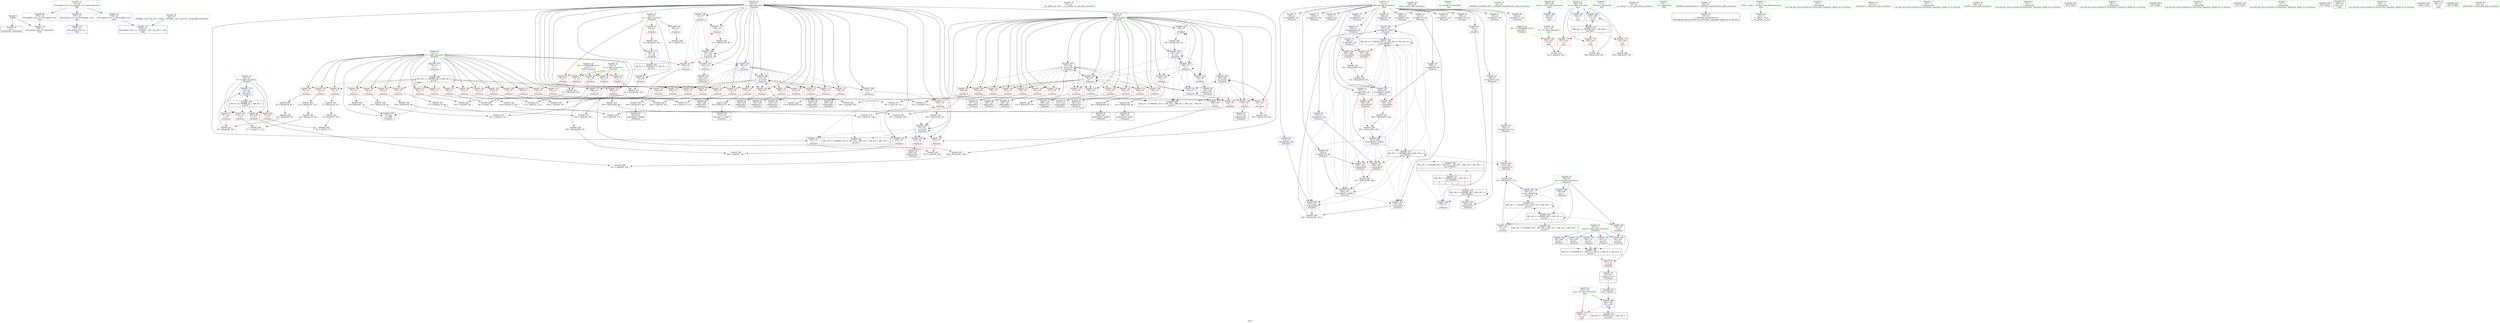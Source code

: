 digraph "SVFG" {
	label="SVFG";

	Node0x557d413ddee0 [shape=record,color=grey,label="{NodeID: 0\nNullPtr}"];
	Node0x557d413ddee0 -> Node0x557d41400340[style=solid];
	Node0x557d413ddee0 -> Node0x557d41409760[style=solid];
	Node0x557d414110d0 [shape=record,color=grey,label="{NodeID: 263\n116 = Binary(115, 80, )\n}"];
	Node0x557d414110d0 -> Node0x557d41413350[style=solid];
	Node0x557d41409ad0 [shape=record,color=blue,label="{NodeID: 180\n52\<--92\nt\<--add9\n_Z5main2v\n}"];
	Node0x557d41409ad0 -> Node0x557d41420de0[style=dashed];
	Node0x557d41400f00 [shape=record,color=red,label="{NodeID: 97\n304\<--50\n\<--y\n_Z5main2v\n}"];
	Node0x557d41400f00 -> Node0x557d41413ad0[style=solid];
	Node0x557d413e2290 [shape=record,color=green,label="{NodeID: 14\n19\<--20\n__cxx_global_var_init\<--__cxx_global_var_init_field_insensitive\n}"];
	Node0x557d414125d0 [shape=record,color=grey,label="{NodeID: 277\n180 = cmp(178, 179, )\n}"];
	Node0x557d41404780 [shape=record,color=blue,label="{NodeID: 194\n221\<--223\narrayidx74\<--add75\n_Z5main2v\n}"];
	Node0x557d41404780 -> Node0x557d41424de0[style=dashed];
	Node0x557d41401a60 [shape=record,color=red,label="{NodeID: 111\n201\<--52\n\<--t\n_Z5main2v\n}"];
	Node0x557d41401a60 -> Node0x557d41412d50[style=solid];
	Node0x557d413ffd30 [shape=record,color=green,label="{NodeID: 28\n336\<--337\nmain\<--main_field_insensitive\n}"];
	Node0x557d41413ad0 [shape=record,color=grey,label="{NodeID: 291\n305 = cmp(303, 304, )\n}"];
	Node0x557d414052e0 [shape=record,color=blue,label="{NodeID: 208\n345\<--355\nans\<--call1\nmain\n}"];
	Node0x557d414052e0 -> Node0x557d41409490[style=dashed];
	Node0x557d414052e0 -> Node0x557d414257e0[style=dashed];
	Node0x557d41406d90 [shape=record,color=red,label="{NodeID: 125\n208\<--54\n\<--i\n_Z5main2v\n}"];
	Node0x557d41406d90 -> Node0x557d41400af0[style=solid];
	Node0x557d41400950 [shape=record,color=black,label="{NodeID: 42\n190\<--189\nidxprom55\<--\n_Z5main2v\n}"];
	Node0x557d414226e0 [shape=record,color=black,label="{NodeID: 305\nMR_18V_2 = PHI(MR_18V_7, MR_18V_1, MR_18V_1, MR_18V_1, MR_18V_1, )\npts\{100000 \}\n|{<s0>7}}"];
	Node0x557d414226e0:s0 -> Node0x557d41425ce0[style=dashed,color=blue];
	Node0x557d414078f0 [shape=record,color=red,label="{NodeID: 139\n144\<--56\n\<--j\n_Z5main2v\n}"];
	Node0x557d414078f0 -> Node0x557d414006e0[style=solid];
	Node0x557d414024d0 [shape=record,color=black,label="{NodeID: 56\n308\<--307\nidxprom122\<--\n_Z5main2v\n}"];
	Node0x557d4140d840 [shape=record,color=grey,label="{NodeID: 236\n70 = Binary(67, 69, )\n}"];
	Node0x557d4140d840 -> Node0x557d41409860[style=solid];
	Node0x557d41408450 [shape=record,color=red,label="{NodeID: 153\n273\<--56\n\<--j\n_Z5main2v\n}"];
	Node0x557d41408450 -> Node0x557d41410ad0[style=solid];
	Node0x557d41403030 [shape=record,color=purple,label="{NodeID: 70\n221\<--8\narrayidx74\<--dp\n_Z5main2v\n}"];
	Node0x557d41403030 -> Node0x557d41408c70[style=solid];
	Node0x557d41403030 -> Node0x557d41404780[style=solid];
	Node0x557d41405db0 [shape=record,color=grey,label="{NodeID: 250\n85 = Binary(78, 84, )\n}"];
	Node0x557d41405db0 -> Node0x557d41405c30[style=solid];
	Node0x557d41408fb0 [shape=record,color=red,label="{NodeID: 167\n268\<--267\n\<--arrayidx100\n_Z5main2v\n}"];
	Node0x557d41408fb0 -> Node0x557d41411250[style=solid];
	Node0x557d41403bf0 [shape=record,color=purple,label="{NodeID: 84\n379\<--14\nllvm.global_ctors_2\<--llvm.global_ctors\nGlob }"];
	Node0x557d41403bf0 -> Node0x557d41409760[style=solid];
	Node0x557d413e3ab0 [shape=record,color=green,label="{NodeID: 1\n7\<--1\n__dso_handle\<--dummyObj\nGlob }"];
	Node0x557d41411250 [shape=record,color=grey,label="{NodeID: 264\n269 = Binary(268, 260, )\n}"];
	Node0x557d41411250 -> Node0x557d41404920[style=solid];
	Node0x557d41409ba0 [shape=record,color=blue,label="{NodeID: 181\n44\<--102\nretval\<--\n_Z5main2v\n}"];
	Node0x557d41409ba0 -> Node0x557d414217e0[style=dashed];
	Node0x557d41400fd0 [shape=record,color=red,label="{NodeID: 98\n76\<--52\n\<--t\n_Z5main2v\n}"];
	Node0x557d41400fd0 -> Node0x557d4140e140[style=solid];
	Node0x557d413e2360 [shape=record,color=green,label="{NodeID: 15\n23\<--24\n_ZNSt8ios_base4InitC1Ev\<--_ZNSt8ios_base4InitC1Ev_field_insensitive\n}"];
	Node0x557d41412750 [shape=record,color=grey,label="{NodeID: 278\n108 = cmp(106, 107, )\n}"];
	Node0x557d41404850 [shape=record,color=blue,label="{NodeID: 195\n249\<--251\narrayidx89\<--add90\n_Z5main2v\n}"];
	Node0x557d41404850 -> Node0x557d41408ee0[style=dashed];
	Node0x557d41404850 -> Node0x557d41408fb0[style=dashed];
	Node0x557d41404850 -> Node0x557d41404920[style=dashed];
	Node0x557d41401b30 [shape=record,color=red,label="{NodeID: 112\n205\<--52\n\<--t\n_Z5main2v\n}"];
	Node0x557d41401b30 -> Node0x557d41413050[style=solid];
	Node0x557d413ffe00 [shape=record,color=green,label="{NodeID: 29\n339\<--340\nretval\<--retval_field_insensitive\nmain\n}"];
	Node0x557d413ffe00 -> Node0x557d41405140[style=solid];
	Node0x557d4141e5e0 [shape=record,color=black,label="{NodeID: 292\nMR_6V_3 = PHI(MR_6V_2, MR_6V_1, )\npts\{49 \}\n}"];
	Node0x557d4141e5e0 -> Node0x557d414042a0[style=dashed];
	Node0x557d4141e5e0 -> Node0x557d41404370[style=dashed];
	Node0x557d414053b0 [shape=record,color=blue,label="{NodeID: 209\n343\<--366\ntc\<--inc\nmain\n}"];
	Node0x557d414053b0 -> Node0x557d414261e0[style=dashed];
	Node0x557d41406e60 [shape=record,color=red,label="{NodeID: 126\n215\<--54\n\<--i\n_Z5main2v\n}"];
	Node0x557d41406e60 -> Node0x557d41410c50[style=solid];
	Node0x557d41400a20 [shape=record,color=black,label="{NodeID: 43\n194\<--193\nidxprom58\<--add57\n_Z5main2v\n}"];
	Node0x557d414079c0 [shape=record,color=red,label="{NodeID: 140\n149\<--56\n\<--j\n_Z5main2v\n}"];
	Node0x557d414079c0 -> Node0x557d41405ab0[style=solid];
	Node0x557d414025a0 [shape=record,color=black,label="{NodeID: 57\n311\<--310\nidxprom124\<--\n_Z5main2v\n}"];
	Node0x557d4140d9c0 [shape=record,color=grey,label="{NodeID: 237\n171 = Binary(170, 80, )\n}"];
	Node0x557d4140d9c0 -> Node0x557d41412150[style=solid];
	Node0x557d41408520 [shape=record,color=red,label="{NodeID: 154\n292\<--56\n\<--j\n_Z5main2v\n}"];
	Node0x557d41408520 -> Node0x557d41412ed0[style=solid];
	Node0x557d41403100 [shape=record,color=purple,label="{NodeID: 71\n236\<--8\narrayidx82\<--dp\n_Z5main2v\n}"];
	Node0x557d41405f30 [shape=record,color=grey,label="{NodeID: 251\n88 = Binary(87, 86, )\n}"];
	Node0x557d41405f30 -> Node0x557d41409a00[style=solid];
	Node0x557d41409080 [shape=record,color=red,label="{NodeID: 168\n313\<--312\n\<--arrayidx125\n_Z5main2v\n}"];
	Node0x557d41409080 -> Node0x557d414113d0[style=solid];
	Node0x557d41403cf0 [shape=record,color=red,label="{NodeID: 85\n331\<--44\n\<--retval\n_Z5main2v\n}"];
	Node0x557d41403cf0 -> Node0x557d41402670[style=solid];
	Node0x557d413e3840 [shape=record,color=green,label="{NodeID: 2\n11\<--1\n_ZSt3cin\<--dummyObj\nGlob }"];
	Node0x557d414113d0 [shape=record,color=grey,label="{NodeID: 265\n315 = Binary(314, 313, )\n}"];
	Node0x557d414113d0 -> Node0x557d41404e00[style=solid];
	Node0x557d41409c70 [shape=record,color=blue,label="{NodeID: 182\n44\<--111\nretval\<--\n_Z5main2v\n}"];
	Node0x557d41409c70 -> Node0x557d414217e0[style=dashed];
	Node0x557d414010a0 [shape=record,color=red,label="{NodeID: 99\n84\<--52\n\<--t\n_Z5main2v\n}"];
	Node0x557d414010a0 -> Node0x557d41405db0[style=solid];
	Node0x557d413e2430 [shape=record,color=green,label="{NodeID: 16\n29\<--30\n__cxa_atexit\<--__cxa_atexit_field_insensitive\n}"];
	Node0x557d414128d0 [shape=record,color=grey,label="{NodeID: 279\n139 = cmp(136, 138, )\n}"];
	Node0x557d41404920 [shape=record,color=blue,label="{NodeID: 196\n267\<--269\narrayidx100\<--add101\n_Z5main2v\n}"];
	Node0x557d41404920 -> Node0x557d41408a00[style=dashed];
	Node0x557d41404920 -> Node0x557d41408ad0[style=dashed];
	Node0x557d41404920 -> Node0x557d41408ba0[style=dashed];
	Node0x557d41404920 -> Node0x557d41408c70[style=dashed];
	Node0x557d41404920 -> Node0x557d414046b0[style=dashed];
	Node0x557d41404920 -> Node0x557d41404780[style=dashed];
	Node0x557d41404920 -> Node0x557d414243e0[style=dashed];
	Node0x557d41404920 -> Node0x557d41424de0[style=dashed];
	Node0x557d41401c00 [shape=record,color=red,label="{NodeID: 113\n227\<--52\n\<--t\n_Z5main2v\n}"];
	Node0x557d41401c00 -> Node0x557d41413650[style=solid];
	Node0x557d413ffed0 [shape=record,color=green,label="{NodeID: 30\n341\<--342\nTC\<--TC_field_insensitive\nmain\n}"];
	Node0x557d413ffed0 -> Node0x557d41409150[style=solid];
	Node0x557d41406f30 [shape=record,color=red,label="{NodeID: 127\n226\<--54\n\<--i\n_Z5main2v\n}"];
	Node0x557d41406f30 -> Node0x557d41413650[style=solid];
	Node0x557d41400af0 [shape=record,color=black,label="{NodeID: 44\n209\<--208\nidxprom66\<--\n_Z5main2v\n}"];
	Node0x557d41407a90 [shape=record,color=red,label="{NodeID: 141\n169\<--56\n\<--j\n_Z5main2v\n}"];
	Node0x557d41407a90 -> Node0x557d41412150[style=solid];
	Node0x557d41402670 [shape=record,color=black,label="{NodeID: 58\n43\<--331\n_Z5main2v_ret\<--\n_Z5main2v\n|{<s0>7}}"];
	Node0x557d41402670:s0 -> Node0x557d41439e80[style=solid,color=blue];
	Node0x557d4140db40 [shape=record,color=grey,label="{NodeID: 238\n320 = Binary(319, 80, )\n}"];
	Node0x557d4140db40 -> Node0x557d41404ed0[style=solid];
	Node0x557d414085f0 [shape=record,color=red,label="{NodeID: 155\n298\<--56\n\<--j\n_Z5main2v\n}"];
	Node0x557d414085f0 -> Node0x557d414116d0[style=solid];
	Node0x557d414031d0 [shape=record,color=purple,label="{NodeID: 72\n239\<--8\narrayidx84\<--dp\n_Z5main2v\n}"];
	Node0x557d414031d0 -> Node0x557d41408d40[style=solid];
	Node0x557d414060b0 [shape=record,color=grey,label="{NodeID: 252\n97 = Binary(95, 96, )\n}"];
	Node0x557d414060b0 -> Node0x557d41412bd0[style=solid];
	Node0x557d41409150 [shape=record,color=red,label="{NodeID: 169\n352\<--341\n\<--TC\nmain\n}"];
	Node0x557d41409150 -> Node0x557d414134d0[style=solid];
	Node0x557d41403dc0 [shape=record,color=red,label="{NodeID: 86\n75\<--46\n\<--N\n_Z5main2v\n}"];
	Node0x557d41403dc0 -> Node0x557d41412a50[style=solid];
	Node0x557d413e38d0 [shape=record,color=green,label="{NodeID: 3\n12\<--1\n.str\<--dummyObj\nGlob }"];
	Node0x557d41411550 [shape=record,color=grey,label="{NodeID: 266\n366 = Binary(365, 80, )\n}"];
	Node0x557d41411550 -> Node0x557d414053b0[style=solid];
	Node0x557d41409d40 [shape=record,color=blue,label="{NodeID: 183\n44\<--111\nretval\<--\n_Z5main2v\n}"];
	Node0x557d41409d40 -> Node0x557d414217e0[style=dashed];
	Node0x557d41401170 [shape=record,color=red,label="{NodeID: 100\n91\<--52\n\<--t\n_Z5main2v\n}"];
	Node0x557d41401170 -> Node0x557d41405930[style=solid];
	Node0x557d413e2500 [shape=record,color=green,label="{NodeID: 17\n28\<--34\n_ZNSt8ios_base4InitD1Ev\<--_ZNSt8ios_base4InitD1Ev_field_insensitive\n}"];
	Node0x557d413e2500 -> Node0x557d41400440[style=solid];
	Node0x557d41412a50 [shape=record,color=grey,label="{NodeID: 280\n81 = cmp(75, 79, )\n}"];
	Node0x557d414049f0 [shape=record,color=blue,label="{NodeID: 197\n56\<--274\nj\<--inc104\n_Z5main2v\n}"];
	Node0x557d414049f0 -> Node0x557d41407a90[style=dashed];
	Node0x557d414049f0 -> Node0x557d41407b60[style=dashed];
	Node0x557d414049f0 -> Node0x557d41407c30[style=dashed];
	Node0x557d414049f0 -> Node0x557d41407d00[style=dashed];
	Node0x557d414049f0 -> Node0x557d41407dd0[style=dashed];
	Node0x557d414049f0 -> Node0x557d41407ea0[style=dashed];
	Node0x557d414049f0 -> Node0x557d41407f70[style=dashed];
	Node0x557d414049f0 -> Node0x557d41408040[style=dashed];
	Node0x557d414049f0 -> Node0x557d41408110[style=dashed];
	Node0x557d414049f0 -> Node0x557d414081e0[style=dashed];
	Node0x557d414049f0 -> Node0x557d414082b0[style=dashed];
	Node0x557d414049f0 -> Node0x557d41408380[style=dashed];
	Node0x557d414049f0 -> Node0x557d41408450[style=dashed];
	Node0x557d414049f0 -> Node0x557d414045e0[style=dashed];
	Node0x557d414049f0 -> Node0x557d414049f0[style=dashed];
	Node0x557d414049f0 -> Node0x557d41404d30[style=dashed];
	Node0x557d414049f0 -> Node0x557d41421ce0[style=dashed];
	Node0x557d41401cd0 [shape=record,color=red,label="{NodeID: 114\n231\<--52\n\<--t\n_Z5main2v\n}"];
	Node0x557d41401cd0 -> Node0x557d41411fd0[style=solid];
	Node0x557d413fffa0 [shape=record,color=green,label="{NodeID: 31\n343\<--344\ntc\<--tc_field_insensitive\nmain\n}"];
	Node0x557d413fffa0 -> Node0x557d41409220[style=solid];
	Node0x557d413fffa0 -> Node0x557d414092f0[style=solid];
	Node0x557d413fffa0 -> Node0x557d414093c0[style=solid];
	Node0x557d413fffa0 -> Node0x557d41405210[style=solid];
	Node0x557d413fffa0 -> Node0x557d414053b0[style=solid];
	Node0x557d41407000 [shape=record,color=red,label="{NodeID: 128\n234\<--54\n\<--i\n_Z5main2v\n}"];
	Node0x557d41407000 -> Node0x557d41401e50[style=solid];
	Node0x557d41400bc0 [shape=record,color=black,label="{NodeID: 45\n212\<--211\nidxprom68\<--\n_Z5main2v\n}"];
	Node0x557d41407b60 [shape=record,color=red,label="{NodeID: 142\n178\<--56\n\<--j\n_Z5main2v\n}"];
	Node0x557d41407b60 -> Node0x557d414125d0[style=solid];
	Node0x557d41402740 [shape=record,color=purple,label="{NodeID: 59\n25\<--4\n\<--_ZStL8__ioinit\n__cxx_global_var_init\n}"];
	Node0x557d4140dcc0 [shape=record,color=grey,label="{NodeID: 239\n131 = Binary(130, 80, )\n}"];
	Node0x557d4140dcc0 -> Node0x557d41412450[style=solid];
	Node0x557d414086c0 [shape=record,color=red,label="{NodeID: 156\n310\<--56\n\<--j\n_Z5main2v\n}"];
	Node0x557d414086c0 -> Node0x557d414025a0[style=solid];
	Node0x557d414032a0 [shape=record,color=purple,label="{NodeID: 73\n246\<--8\narrayidx87\<--dp\n_Z5main2v\n}"];
	Node0x557d41406230 [shape=record,color=grey,label="{NodeID: 253\n294 = Binary(293, 80, )\n}"];
	Node0x557d41406230 -> Node0x557d41412ed0[style=solid];
	Node0x557d41409220 [shape=record,color=red,label="{NodeID: 170\n351\<--343\n\<--tc\nmain\n}"];
	Node0x557d41409220 -> Node0x557d414134d0[style=solid];
	Node0x557d41403e90 [shape=record,color=red,label="{NodeID: 87\n87\<--46\n\<--N\n_Z5main2v\n}"];
	Node0x557d41403e90 -> Node0x557d41405f30[style=solid];
	Node0x557d413e3960 [shape=record,color=green,label="{NodeID: 4\n15\<--1\n\<--dummyObj\nCan only get source location for instruction, argument, global var or function.}"];
	Node0x557d414116d0 [shape=record,color=grey,label="{NodeID: 267\n299 = Binary(297, 298, )\n}"];
	Node0x557d414116d0 -> Node0x557d414137d0[style=solid];
	Node0x557d41409e10 [shape=record,color=blue,label="{NodeID: 184\n44\<--102\nretval\<--\n_Z5main2v\n}"];
	Node0x557d41409e10 -> Node0x557d414217e0[style=dashed];
	Node0x557d41401240 [shape=record,color=red,label="{NodeID: 101\n98\<--52\n\<--t\n_Z5main2v\n}"];
	Node0x557d41401240 -> Node0x557d41412bd0[style=solid];
	Node0x557d413e25d0 [shape=record,color=green,label="{NodeID: 18\n41\<--42\n_Z5main2v\<--_Z5main2v_field_insensitive\n}"];
	Node0x557d41412bd0 [shape=record,color=grey,label="{NodeID: 281\n99 = cmp(97, 98, )\n}"];
	Node0x557d41404ac0 [shape=record,color=blue,label="{NodeID: 198\n54\<--279\ni\<--inc107\n_Z5main2v\n}"];
	Node0x557d41404ac0 -> Node0x557d41406980[style=dashed];
	Node0x557d41404ac0 -> Node0x557d41406a50[style=dashed];
	Node0x557d41404ac0 -> Node0x557d41406b20[style=dashed];
	Node0x557d41404ac0 -> Node0x557d41406bf0[style=dashed];
	Node0x557d41404ac0 -> Node0x557d41406cc0[style=dashed];
	Node0x557d41404ac0 -> Node0x557d41406d90[style=dashed];
	Node0x557d41404ac0 -> Node0x557d41406e60[style=dashed];
	Node0x557d41404ac0 -> Node0x557d41406f30[style=dashed];
	Node0x557d41404ac0 -> Node0x557d41407000[style=dashed];
	Node0x557d41404ac0 -> Node0x557d414070d0[style=dashed];
	Node0x557d41404ac0 -> Node0x557d414071a0[style=dashed];
	Node0x557d41404ac0 -> Node0x557d41407270[style=dashed];
	Node0x557d41404ac0 -> Node0x557d41407340[style=dashed];
	Node0x557d41404ac0 -> Node0x557d41404ac0[style=dashed];
	Node0x557d41404ac0 -> Node0x557d41404c60[style=dashed];
	Node0x557d41401da0 [shape=record,color=red,label="{NodeID: 115\n286\<--52\n\<--t\n_Z5main2v\n}"];
	Node0x557d41401da0 -> Node0x557d41410650[style=solid];
	Node0x557d41400070 [shape=record,color=green,label="{NodeID: 32\n345\<--346\nans\<--ans_field_insensitive\nmain\n}"];
	Node0x557d41400070 -> Node0x557d41409490[style=solid];
	Node0x557d41400070 -> Node0x557d414052e0[style=solid];
	Node0x557d4141f4e0 [shape=record,color=black,label="{NodeID: 295\nMR_16V_4 = PHI(MR_16V_5, MR_16V_3, )\npts\{59 \}\n}"];
	Node0x557d4141f4e0 -> Node0x557d41408860[style=dashed];
	Node0x557d4141f4e0 -> Node0x557d41408930[style=dashed];
	Node0x557d4141f4e0 -> Node0x557d41404e00[style=dashed];
	Node0x557d4141f4e0 -> Node0x557d4141f4e0[style=dashed];
	Node0x557d4141f4e0 -> Node0x557d414221e0[style=dashed];
	Node0x557d4141f4e0 -> Node0x557d414252e0[style=dashed];
	Node0x557d414070d0 [shape=record,color=red,label="{NodeID: 129\n243\<--54\n\<--i\n_Z5main2v\n}"];
	Node0x557d414070d0 -> Node0x557d4140e2c0[style=solid];
	Node0x557d41400c90 [shape=record,color=black,label="{NodeID: 46\n217\<--216\nidxprom71\<--add70\n_Z5main2v\n}"];
	Node0x557d41407c30 [shape=record,color=red,label="{NodeID: 143\n185\<--56\n\<--j\n_Z5main2v\n}"];
	Node0x557d41407c30 -> Node0x557d41400880[style=solid];
	Node0x557d41402810 [shape=record,color=purple,label="{NodeID: 60\n143\<--8\narrayidx\<--dp\n_Z5main2v\n}"];
	Node0x557d41428b00 [shape=record,color=yellow,style=double,label="{NodeID: 323\n22V_1 = ENCHI(MR_22V_0)\npts\{342 \}\nFun[main]}"];
	Node0x557d41428b00 -> Node0x557d41409150[style=dashed];
	Node0x557d4140de40 [shape=record,color=grey,label="{NodeID: 240\n279 = Binary(278, 80, )\n}"];
	Node0x557d4140de40 -> Node0x557d41404ac0[style=solid];
	Node0x557d41408790 [shape=record,color=red,label="{NodeID: 157\n319\<--56\n\<--j\n_Z5main2v\n}"];
	Node0x557d41408790 -> Node0x557d4140db40[style=solid];
	Node0x557d41403370 [shape=record,color=purple,label="{NodeID: 74\n249\<--8\narrayidx89\<--dp\n_Z5main2v\n}"];
	Node0x557d41403370 -> Node0x557d41408e10[style=solid];
	Node0x557d41403370 -> Node0x557d41404850[style=solid];
	Node0x557d414063b0 [shape=record,color=grey,label="{NodeID: 254\n251 = Binary(250, 241, )\n}"];
	Node0x557d414063b0 -> Node0x557d41404850[style=solid];
	Node0x557d414092f0 [shape=record,color=red,label="{NodeID: 171\n357\<--343\n\<--tc\nmain\n}"];
	Node0x557d414092f0 -> Node0x557d41411850[style=solid];
	Node0x557d41403f60 [shape=record,color=red,label="{NodeID: 88\n113\<--46\n\<--N\n_Z5main2v\n}"];
	Node0x557d41403f60 -> Node0x557d41413350[style=solid];
	Node0x557d413e1680 [shape=record,color=green,label="{NodeID: 5\n67\<--1\n\<--dummyObj\nCan only get source location for instruction, argument, global var or function.}"];
	Node0x557d41411850 [shape=record,color=grey,label="{NodeID: 268\n358 = Binary(357, 80, )\n}"];
	Node0x557d41409ee0 [shape=record,color=blue,label="{NodeID: 185\n54\<--67\ni\<--\n_Z5main2v\n}"];
	Node0x557d41409ee0 -> Node0x557d41406710[style=dashed];
	Node0x557d41409ee0 -> Node0x557d414067e0[style=dashed];
	Node0x557d41409ee0 -> Node0x557d414068b0[style=dashed];
	Node0x557d41409ee0 -> Node0x557d4140a220[style=dashed];
	Node0x557d41409ee0 -> Node0x557d4140a3c0[style=dashed];
	Node0x557d41401310 [shape=record,color=red,label="{NodeID: 102\n107\<--52\n\<--t\n_Z5main2v\n}"];
	Node0x557d41401310 -> Node0x557d41412750[style=solid];
	Node0x557d413ff760 [shape=record,color=green,label="{NodeID: 19\n44\<--45\nretval\<--retval_field_insensitive\n_Z5main2v\n}"];
	Node0x557d413ff760 -> Node0x557d41403cf0[style=solid];
	Node0x557d413ff760 -> Node0x557d41409ba0[style=solid];
	Node0x557d413ff760 -> Node0x557d41409c70[style=solid];
	Node0x557d413ff760 -> Node0x557d41409d40[style=solid];
	Node0x557d413ff760 -> Node0x557d41409e10[style=solid];
	Node0x557d413ff760 -> Node0x557d41405070[style=solid];
	Node0x557d41412d50 [shape=record,color=grey,label="{NodeID: 282\n202 = cmp(200, 201, )\n}"];
	Node0x557d41404b90 [shape=record,color=blue,label="{NodeID: 199\n58\<--102\nans\<--\n_Z5main2v\n}"];
	Node0x557d41404b90 -> Node0x557d4141f4e0[style=dashed];
	Node0x557d41406640 [shape=record,color=red,label="{NodeID: 116\n293\<--52\n\<--t\n_Z5main2v\n}"];
	Node0x557d41406640 -> Node0x557d41406230[style=solid];
	Node0x557d41400140 [shape=record,color=green,label="{NodeID: 33\n362\<--363\nprintf\<--printf_field_insensitive\n}"];
	Node0x557d414071a0 [shape=record,color=red,label="{NodeID: 130\n253\<--54\n\<--i\n_Z5main2v\n}"];
	Node0x557d414071a0 -> Node0x557d41402190[style=solid];
	Node0x557d41400d60 [shape=record,color=black,label="{NodeID: 47\n220\<--219\nidxprom73\<--\n_Z5main2v\n}"];
	Node0x557d414243e0 [shape=record,color=black,label="{NodeID: 310\nMR_18V_7 = PHI(MR_18V_8, MR_18V_6, )\npts\{100000 \}\n}"];
	Node0x557d414243e0 -> Node0x557d41408a00[style=dashed];
	Node0x557d414243e0 -> Node0x557d41408ad0[style=dashed];
	Node0x557d414243e0 -> Node0x557d41408ba0[style=dashed];
	Node0x557d414243e0 -> Node0x557d41408c70[style=dashed];
	Node0x557d414243e0 -> Node0x557d41409080[style=dashed];
	Node0x557d414243e0 -> Node0x557d414046b0[style=dashed];
	Node0x557d414243e0 -> Node0x557d41404780[style=dashed];
	Node0x557d414243e0 -> Node0x557d414226e0[style=dashed];
	Node0x557d414243e0 -> Node0x557d414243e0[style=dashed];
	Node0x557d414243e0 -> Node0x557d41424de0[style=dashed];
	Node0x557d41407d00 [shape=record,color=red,label="{NodeID: 144\n192\<--56\n\<--j\n_Z5main2v\n}"];
	Node0x557d41407d00 -> Node0x557d4140e440[style=solid];
	Node0x557d414028e0 [shape=record,color=purple,label="{NodeID: 61\n146\<--8\narrayidx34\<--dp\n_Z5main2v\n}"];
	Node0x557d414028e0 -> Node0x557d4140a080[style=solid];
	Node0x557d4140dfc0 [shape=record,color=grey,label="{NodeID: 241\n79 = Binary(77, 80, )\n}"];
	Node0x557d4140dfc0 -> Node0x557d41412a50[style=solid];
	Node0x557d41408860 [shape=record,color=red,label="{NodeID: 158\n314\<--58\n\<--ans\n_Z5main2v\n}"];
	Node0x557d41408860 -> Node0x557d414113d0[style=solid];
	Node0x557d41403440 [shape=record,color=purple,label="{NodeID: 75\n255\<--8\narrayidx92\<--dp\n_Z5main2v\n}"];
	Node0x557d41406530 [shape=record,color=grey,label="{NodeID: 255\n197 = Binary(196, 188, )\n}"];
	Node0x557d41406530 -> Node0x557d414046b0[style=solid];
	Node0x557d414093c0 [shape=record,color=red,label="{NodeID: 172\n365\<--343\n\<--tc\nmain\n}"];
	Node0x557d414093c0 -> Node0x557d41411550[style=solid];
	Node0x557d41404030 [shape=record,color=red,label="{NodeID: 89\n300\<--46\n\<--N\n_Z5main2v\n}"];
	Node0x557d41404030 -> Node0x557d414137d0[style=solid];
	Node0x557d413e1710 [shape=record,color=green,label="{NodeID: 6\n78\<--1\n\<--dummyObj\nCan only get source location for instruction, argument, global var or function.}"];
	Node0x557d410dcdb0 [shape=record,color=black,label="{NodeID: 352\n60 = PHI()\n}"];
	Node0x557d414119d0 [shape=record,color=grey,label="{NodeID: 269\n223 = Binary(222, 214, )\n}"];
	Node0x557d414119d0 -> Node0x557d41404780[style=solid];
	Node0x557d41409fb0 [shape=record,color=blue,label="{NodeID: 186\n56\<--67\nj\<--\n_Z5main2v\n}"];
	Node0x557d41409fb0 -> Node0x557d41407820[style=dashed];
	Node0x557d41409fb0 -> Node0x557d414078f0[style=dashed];
	Node0x557d41409fb0 -> Node0x557d414079c0[style=dashed];
	Node0x557d41409fb0 -> Node0x557d41409fb0[style=dashed];
	Node0x557d41409fb0 -> Node0x557d4140a150[style=dashed];
	Node0x557d41409fb0 -> Node0x557d414045e0[style=dashed];
	Node0x557d41409fb0 -> Node0x557d41404d30[style=dashed];
	Node0x557d41409fb0 -> Node0x557d41421ce0[style=dashed];
	Node0x557d414013e0 [shape=record,color=red,label="{NodeID: 103\n114\<--52\n\<--t\n_Z5main2v\n}"];
	Node0x557d414013e0 -> Node0x557d41410f50[style=solid];
	Node0x557d413ff7f0 [shape=record,color=green,label="{NodeID: 20\n46\<--47\nN\<--N_field_insensitive\n_Z5main2v\n}"];
	Node0x557d413ff7f0 -> Node0x557d41403dc0[style=solid];
	Node0x557d413ff7f0 -> Node0x557d41403e90[style=solid];
	Node0x557d413ff7f0 -> Node0x557d41403f60[style=solid];
	Node0x557d413ff7f0 -> Node0x557d41404030[style=solid];
	Node0x557d413ff7f0 -> Node0x557d41409a00[style=solid];
	Node0x557d41412ed0 [shape=record,color=grey,label="{NodeID: 283\n295 = cmp(292, 294, )\n}"];
	Node0x557d41404c60 [shape=record,color=blue,label="{NodeID: 200\n54\<--67\ni\<--\n_Z5main2v\n}"];
	Node0x557d41404c60 -> Node0x557d41407410[style=dashed];
	Node0x557d41404c60 -> Node0x557d414074e0[style=dashed];
	Node0x557d41404c60 -> Node0x557d414075b0[style=dashed];
	Node0x557d41404c60 -> Node0x557d41407680[style=dashed];
	Node0x557d41404c60 -> Node0x557d41407750[style=dashed];
	Node0x557d41404c60 -> Node0x557d41404fa0[style=dashed];
	Node0x557d41404c60 -> Node0x557d414212e0[style=dashed];
	Node0x557d41406710 [shape=record,color=red,label="{NodeID: 117\n129\<--54\n\<--i\n_Z5main2v\n}"];
	Node0x557d41406710 -> Node0x557d41412450[style=solid];
	Node0x557d41400240 [shape=record,color=green,label="{NodeID: 34\n16\<--373\n_GLOBAL__sub_I_rng..58_1_0.cpp\<--_GLOBAL__sub_I_rng..58_1_0.cpp_field_insensitive\n}"];
	Node0x557d41400240 -> Node0x557d41409660[style=solid];
	Node0x557d41407270 [shape=record,color=red,label="{NodeID: 131\n261\<--54\n\<--i\n_Z5main2v\n}"];
	Node0x557d41407270 -> Node0x557d41402330[style=solid];
	Node0x557d41401e50 [shape=record,color=black,label="{NodeID: 48\n235\<--234\nidxprom81\<--\n_Z5main2v\n}"];
	Node0x557d41407dd0 [shape=record,color=red,label="{NodeID: 145\n204\<--56\n\<--j\n_Z5main2v\n}"];
	Node0x557d41407dd0 -> Node0x557d41413050[style=solid];
	Node0x557d414029b0 [shape=record,color=purple,label="{NodeID: 62\n158\<--8\n\<--dp\n_Z5main2v\n}"];
	Node0x557d414029b0 -> Node0x557d4140a2f0[style=solid];
	Node0x557d4140e140 [shape=record,color=grey,label="{NodeID: 242\n77 = Binary(78, 76, )\n}"];
	Node0x557d4140e140 -> Node0x557d4140dfc0[style=solid];
	Node0x557d41408930 [shape=record,color=red,label="{NodeID: 159\n328\<--58\n\<--ans\n_Z5main2v\n}"];
	Node0x557d41408930 -> Node0x557d41405070[style=solid];
	Node0x557d41403510 [shape=record,color=purple,label="{NodeID: 76\n258\<--8\narrayidx94\<--dp\n_Z5main2v\n}"];
	Node0x557d41403510 -> Node0x557d41408ee0[style=solid];
	Node0x557d41410650 [shape=record,color=grey,label="{NodeID: 256\n287 = Binary(286, 80, )\n}"];
	Node0x557d41410650 -> Node0x557d414131d0[style=solid];
	Node0x557d41409490 [shape=record,color=red,label="{NodeID: 173\n359\<--345\n\<--ans\nmain\n}"];
	Node0x557d41404100 [shape=record,color=red,label="{NodeID: 90\n65\<--48\n\<--x\n_Z5main2v\n}"];
	Node0x557d41404100 -> Node0x557d41413950[style=solid];
	Node0x557d413e17a0 [shape=record,color=green,label="{NodeID: 7\n80\<--1\n\<--dummyObj\nCan only get source location for instruction, argument, global var or function.}"];
	Node0x557d41439390 [shape=record,color=black,label="{NodeID: 353\n26 = PHI()\n}"];
	Node0x557d41411b50 [shape=record,color=grey,label="{NodeID: 270\n260 = Binary(259, 242, )\n}"];
	Node0x557d41411b50 -> Node0x557d41411250[style=solid];
	Node0x557d4140a080 [shape=record,color=blue,label="{NodeID: 187\n146\<--102\narrayidx34\<--\n_Z5main2v\n}"];
	Node0x557d4140a080 -> Node0x557d41426be0[style=dashed];
	Node0x557d414014b0 [shape=record,color=red,label="{NodeID: 104\n122\<--52\n\<--t\n_Z5main2v\n}"];
	Node0x557d414014b0 -> Node0x557d41411e50[style=solid];
	Node0x557d413ff880 [shape=record,color=green,label="{NodeID: 21\n48\<--49\nx\<--x_field_insensitive\n_Z5main2v\n}"];
	Node0x557d413ff880 -> Node0x557d41404100[style=solid];
	Node0x557d413ff880 -> Node0x557d414041d0[style=solid];
	Node0x557d413ff880 -> Node0x557d414042a0[style=solid];
	Node0x557d413ff880 -> Node0x557d41404370[style=solid];
	Node0x557d413ff880 -> Node0x557d41409860[style=solid];
	Node0x557d41413050 [shape=record,color=grey,label="{NodeID: 284\n206 = cmp(204, 205, )\n}"];
	Node0x557d41404d30 [shape=record,color=blue,label="{NodeID: 201\n56\<--67\nj\<--\n_Z5main2v\n}"];
	Node0x557d41404d30 -> Node0x557d41408520[style=dashed];
	Node0x557d41404d30 -> Node0x557d414085f0[style=dashed];
	Node0x557d41404d30 -> Node0x557d414086c0[style=dashed];
	Node0x557d41404d30 -> Node0x557d41408790[style=dashed];
	Node0x557d41404d30 -> Node0x557d41404d30[style=dashed];
	Node0x557d41404d30 -> Node0x557d41404ed0[style=dashed];
	Node0x557d41404d30 -> Node0x557d41421ce0[style=dashed];
	Node0x557d414067e0 [shape=record,color=red,label="{NodeID: 118\n141\<--54\n\<--i\n_Z5main2v\n}"];
	Node0x557d414067e0 -> Node0x557d41400610[style=solid];
	Node0x557d41400340 [shape=record,color=black,label="{NodeID: 35\n2\<--3\ndummyVal\<--dummyVal\n}"];
	Node0x557d41407340 [shape=record,color=red,label="{NodeID: 132\n278\<--54\n\<--i\n_Z5main2v\n}"];
	Node0x557d41407340 -> Node0x557d4140de40[style=solid];
	Node0x557d41401f20 [shape=record,color=black,label="{NodeID: 49\n238\<--237\nidxprom83\<--\n_Z5main2v\n}"];
	Node0x557d41424de0 [shape=record,color=black,label="{NodeID: 312\nMR_18V_12 = PHI(MR_18V_11, MR_18V_10, MR_18V_10, )\npts\{100000 \}\n}"];
	Node0x557d41424de0 -> Node0x557d41408a00[style=dashed];
	Node0x557d41424de0 -> Node0x557d41408ad0[style=dashed];
	Node0x557d41424de0 -> Node0x557d41408ba0[style=dashed];
	Node0x557d41424de0 -> Node0x557d41408c70[style=dashed];
	Node0x557d41424de0 -> Node0x557d41408d40[style=dashed];
	Node0x557d41424de0 -> Node0x557d41408e10[style=dashed];
	Node0x557d41424de0 -> Node0x557d414046b0[style=dashed];
	Node0x557d41424de0 -> Node0x557d41404780[style=dashed];
	Node0x557d41424de0 -> Node0x557d41404850[style=dashed];
	Node0x557d41424de0 -> Node0x557d414243e0[style=dashed];
	Node0x557d41424de0 -> Node0x557d41424de0[style=dashed];
	Node0x557d41407ea0 [shape=record,color=red,label="{NodeID: 146\n211\<--56\n\<--j\n_Z5main2v\n}"];
	Node0x557d41407ea0 -> Node0x557d41400bc0[style=solid];
	Node0x557d41402a80 [shape=record,color=purple,label="{NodeID: 63\n184\<--8\narrayidx52\<--dp\n_Z5main2v\n}"];
	Node0x557d4140e2c0 [shape=record,color=grey,label="{NodeID: 243\n244 = Binary(243, 80, )\n}"];
	Node0x557d4140e2c0 -> Node0x557d41401ff0[style=solid];
	Node0x557d41408a00 [shape=record,color=red,label="{NodeID: 160\n188\<--187\n\<--arrayidx54\n_Z5main2v\n}"];
	Node0x557d41408a00 -> Node0x557d41406530[style=solid];
	Node0x557d414035e0 [shape=record,color=purple,label="{NodeID: 77\n263\<--8\narrayidx97\<--dp\n_Z5main2v\n}"];
	Node0x557d414107d0 [shape=record,color=grey,label="{NodeID: 257\n106 = Binary(104, 105, )\n}"];
	Node0x557d414107d0 -> Node0x557d41412750[style=solid];
	Node0x557d41409560 [shape=record,color=blue,label="{NodeID: 174\n377\<--15\nllvm.global_ctors_0\<--\nGlob }"];
	Node0x557d414041d0 [shape=record,color=red,label="{NodeID: 91\n69\<--48\n\<--x\n_Z5main2v\n}"];
	Node0x557d414041d0 -> Node0x557d4140d840[style=solid];
	Node0x557d413e2cb0 [shape=record,color=green,label="{NodeID: 8\n102\<--1\n\<--dummyObj\nCan only get source location for instruction, argument, global var or function.}"];
	Node0x557d41439460 [shape=record,color=black,label="{NodeID: 354\n63 = PHI()\n}"];
	Node0x557d41411cd0 [shape=record,color=grey,label="{NodeID: 271\n165 = cmp(162, 164, )\n}"];
	Node0x557d4140a150 [shape=record,color=blue,label="{NodeID: 188\n56\<--150\nj\<--inc\n_Z5main2v\n}"];
	Node0x557d4140a150 -> Node0x557d41407820[style=dashed];
	Node0x557d4140a150 -> Node0x557d414078f0[style=dashed];
	Node0x557d4140a150 -> Node0x557d414079c0[style=dashed];
	Node0x557d4140a150 -> Node0x557d41409fb0[style=dashed];
	Node0x557d4140a150 -> Node0x557d4140a150[style=dashed];
	Node0x557d4140a150 -> Node0x557d414045e0[style=dashed];
	Node0x557d4140a150 -> Node0x557d41404d30[style=dashed];
	Node0x557d4140a150 -> Node0x557d41421ce0[style=dashed];
	Node0x557d41401580 [shape=record,color=red,label="{NodeID: 105\n130\<--52\n\<--t\n_Z5main2v\n}"];
	Node0x557d41401580 -> Node0x557d4140dcc0[style=solid];
	Node0x557d413ff910 [shape=record,color=green,label="{NodeID: 22\n50\<--51\ny\<--y_field_insensitive\n_Z5main2v\n}"];
	Node0x557d413ff910 -> Node0x557d41404440[style=solid];
	Node0x557d413ff910 -> Node0x557d41404510[style=solid];
	Node0x557d413ff910 -> Node0x557d41400e30[style=solid];
	Node0x557d413ff910 -> Node0x557d41400f00[style=solid];
	Node0x557d414131d0 [shape=record,color=grey,label="{NodeID: 285\n288 = cmp(285, 287, )\n}"];
	Node0x557d41404e00 [shape=record,color=blue,label="{NodeID: 202\n58\<--315\nans\<--add126\n_Z5main2v\n}"];
	Node0x557d41404e00 -> Node0x557d414252e0[style=dashed];
	Node0x557d414068b0 [shape=record,color=red,label="{NodeID: 119\n154\<--54\n\<--i\n_Z5main2v\n}"];
	Node0x557d414068b0 -> Node0x557d414057b0[style=solid];
	Node0x557d41400440 [shape=record,color=black,label="{NodeID: 36\n27\<--28\n\<--_ZNSt8ios_base4InitD1Ev\nCan only get source location for instruction, argument, global var or function.}"];
	Node0x557d414208e0 [shape=record,color=black,label="{NodeID: 299\nMR_4V_2 = PHI(MR_4V_3, MR_4V_1, )\npts\{47 \}\n}"];
	Node0x557d414208e0 -> Node0x557d41403dc0[style=dashed];
	Node0x557d414208e0 -> Node0x557d41403e90[style=dashed];
	Node0x557d414208e0 -> Node0x557d41403f60[style=dashed];
	Node0x557d414208e0 -> Node0x557d41404030[style=dashed];
	Node0x557d414208e0 -> Node0x557d41409a00[style=dashed];
	Node0x557d41407410 [shape=record,color=red,label="{NodeID: 133\n285\<--54\n\<--i\n_Z5main2v\n}"];
	Node0x557d41407410 -> Node0x557d414131d0[style=solid];
	Node0x557d41401ff0 [shape=record,color=black,label="{NodeID: 50\n245\<--244\nidxprom86\<--add85\n_Z5main2v\n}"];
	Node0x557d414252e0 [shape=record,color=black,label="{NodeID: 313\nMR_16V_7 = PHI(MR_16V_6, MR_16V_5, MR_16V_5, )\npts\{59 \}\n}"];
	Node0x557d414252e0 -> Node0x557d41408860[style=dashed];
	Node0x557d414252e0 -> Node0x557d41404e00[style=dashed];
	Node0x557d414252e0 -> Node0x557d4141f4e0[style=dashed];
	Node0x557d414252e0 -> Node0x557d414252e0[style=dashed];
	Node0x557d41407f70 [shape=record,color=red,label="{NodeID: 147\n219\<--56\n\<--j\n_Z5main2v\n}"];
	Node0x557d41407f70 -> Node0x557d41400d60[style=solid];
	Node0x557d41402b50 [shape=record,color=purple,label="{NodeID: 64\n187\<--8\narrayidx54\<--dp\n_Z5main2v\n}"];
	Node0x557d41402b50 -> Node0x557d41408a00[style=solid];
	Node0x557d4140e440 [shape=record,color=grey,label="{NodeID: 244\n193 = Binary(192, 80, )\n}"];
	Node0x557d4140e440 -> Node0x557d41400a20[style=solid];
	Node0x557d41408ad0 [shape=record,color=red,label="{NodeID: 161\n196\<--195\n\<--arrayidx59\n_Z5main2v\n}"];
	Node0x557d41408ad0 -> Node0x557d41406530[style=solid];
	Node0x557d414036b0 [shape=record,color=purple,label="{NodeID: 78\n267\<--8\narrayidx100\<--dp\n_Z5main2v\n}"];
	Node0x557d414036b0 -> Node0x557d41408fb0[style=solid];
	Node0x557d414036b0 -> Node0x557d41404920[style=solid];
	Node0x557d41410950 [shape=record,color=grey,label="{NodeID: 258\n241 = Binary(240, 242, )\n}"];
	Node0x557d41410950 -> Node0x557d414063b0[style=solid];
	Node0x557d41409660 [shape=record,color=blue,label="{NodeID: 175\n378\<--16\nllvm.global_ctors_1\<--_GLOBAL__sub_I_rng..58_1_0.cpp\nGlob }"];
	Node0x557d414042a0 [shape=record,color=red,label="{NodeID: 92\n95\<--48\n\<--x\n_Z5main2v\n}"];
	Node0x557d414042a0 -> Node0x557d414060b0[style=solid];
	Node0x557d413e2d40 [shape=record,color=green,label="{NodeID: 9\n111\<--1\n\<--dummyObj\nCan only get source location for instruction, argument, global var or function.}"];
	Node0x557d41439590 [shape=record,color=black,label="{NodeID: 355\n64 = PHI()\n}"];
	Node0x557d41411e50 [shape=record,color=grey,label="{NodeID: 272\n123 = cmp(121, 122, )\n}"];
	Node0x557d4140a220 [shape=record,color=blue,label="{NodeID: 189\n54\<--155\ni\<--inc38\n_Z5main2v\n}"];
	Node0x557d4140a220 -> Node0x557d41406710[style=dashed];
	Node0x557d4140a220 -> Node0x557d414067e0[style=dashed];
	Node0x557d4140a220 -> Node0x557d414068b0[style=dashed];
	Node0x557d4140a220 -> Node0x557d4140a220[style=dashed];
	Node0x557d4140a220 -> Node0x557d4140a3c0[style=dashed];
	Node0x557d41401650 [shape=record,color=red,label="{NodeID: 106\n137\<--52\n\<--t\n_Z5main2v\n}"];
	Node0x557d41401650 -> Node0x557d41405630[style=solid];
	Node0x557d413ff9a0 [shape=record,color=green,label="{NodeID: 23\n52\<--53\nt\<--t_field_insensitive\n_Z5main2v\n}"];
	Node0x557d413ff9a0 -> Node0x557d41400fd0[style=solid];
	Node0x557d413ff9a0 -> Node0x557d414010a0[style=solid];
	Node0x557d413ff9a0 -> Node0x557d41401170[style=solid];
	Node0x557d413ff9a0 -> Node0x557d41401240[style=solid];
	Node0x557d413ff9a0 -> Node0x557d41401310[style=solid];
	Node0x557d413ff9a0 -> Node0x557d414013e0[style=solid];
	Node0x557d413ff9a0 -> Node0x557d414014b0[style=solid];
	Node0x557d413ff9a0 -> Node0x557d41401580[style=solid];
	Node0x557d413ff9a0 -> Node0x557d41401650[style=solid];
	Node0x557d413ff9a0 -> Node0x557d41401720[style=solid];
	Node0x557d413ff9a0 -> Node0x557d414017f0[style=solid];
	Node0x557d413ff9a0 -> Node0x557d414018c0[style=solid];
	Node0x557d413ff9a0 -> Node0x557d41401990[style=solid];
	Node0x557d413ff9a0 -> Node0x557d41401a60[style=solid];
	Node0x557d413ff9a0 -> Node0x557d41401b30[style=solid];
	Node0x557d413ff9a0 -> Node0x557d41401c00[style=solid];
	Node0x557d413ff9a0 -> Node0x557d41401cd0[style=solid];
	Node0x557d413ff9a0 -> Node0x557d41401da0[style=solid];
	Node0x557d413ff9a0 -> Node0x557d41406640[style=solid];
	Node0x557d413ff9a0 -> Node0x557d41409930[style=solid];
	Node0x557d413ff9a0 -> Node0x557d41409ad0[style=solid];
	Node0x557d41413350 [shape=record,color=grey,label="{NodeID: 286\n117 = cmp(113, 116, )\n}"];
	Node0x557d41404ed0 [shape=record,color=blue,label="{NodeID: 203\n56\<--320\nj\<--inc129\n_Z5main2v\n}"];
	Node0x557d41404ed0 -> Node0x557d41408520[style=dashed];
	Node0x557d41404ed0 -> Node0x557d414085f0[style=dashed];
	Node0x557d41404ed0 -> Node0x557d414086c0[style=dashed];
	Node0x557d41404ed0 -> Node0x557d41408790[style=dashed];
	Node0x557d41404ed0 -> Node0x557d41404d30[style=dashed];
	Node0x557d41404ed0 -> Node0x557d41404ed0[style=dashed];
	Node0x557d41404ed0 -> Node0x557d41421ce0[style=dashed];
	Node0x557d41406980 [shape=record,color=red,label="{NodeID: 120\n162\<--54\n\<--i\n_Z5main2v\n}"];
	Node0x557d41406980 -> Node0x557d41411cd0[style=solid];
	Node0x557d41400540 [shape=record,color=black,label="{NodeID: 37\n338\<--67\nmain_ret\<--\nmain\n}"];
	Node0x557d41420de0 [shape=record,color=black,label="{NodeID: 300\nMR_10V_3 = PHI(MR_10V_4, MR_10V_2, )\npts\{53 \}\n}"];
	Node0x557d41420de0 -> Node0x557d41400fd0[style=dashed];
	Node0x557d41420de0 -> Node0x557d414010a0[style=dashed];
	Node0x557d41420de0 -> Node0x557d41401170[style=dashed];
	Node0x557d41420de0 -> Node0x557d41401240[style=dashed];
	Node0x557d41420de0 -> Node0x557d41401310[style=dashed];
	Node0x557d41420de0 -> Node0x557d414013e0[style=dashed];
	Node0x557d41420de0 -> Node0x557d414014b0[style=dashed];
	Node0x557d41420de0 -> Node0x557d41401580[style=dashed];
	Node0x557d41420de0 -> Node0x557d41401650[style=dashed];
	Node0x557d41420de0 -> Node0x557d41401720[style=dashed];
	Node0x557d41420de0 -> Node0x557d414017f0[style=dashed];
	Node0x557d41420de0 -> Node0x557d414018c0[style=dashed];
	Node0x557d41420de0 -> Node0x557d41401990[style=dashed];
	Node0x557d41420de0 -> Node0x557d41401a60[style=dashed];
	Node0x557d41420de0 -> Node0x557d41401b30[style=dashed];
	Node0x557d41420de0 -> Node0x557d41401c00[style=dashed];
	Node0x557d41420de0 -> Node0x557d41401cd0[style=dashed];
	Node0x557d41420de0 -> Node0x557d41401da0[style=dashed];
	Node0x557d41420de0 -> Node0x557d41406640[style=dashed];
	Node0x557d41420de0 -> Node0x557d41409ad0[style=dashed];
	Node0x557d414074e0 [shape=record,color=red,label="{NodeID: 134\n297\<--54\n\<--i\n_Z5main2v\n}"];
	Node0x557d414074e0 -> Node0x557d414116d0[style=solid];
	Node0x557d414020c0 [shape=record,color=black,label="{NodeID: 51\n248\<--247\nidxprom88\<--\n_Z5main2v\n}"];
	Node0x557d414257e0 [shape=record,color=black,label="{NodeID: 314\nMR_26V_2 = PHI(MR_26V_3, MR_26V_1, )\npts\{346 \}\n}"];
	Node0x557d414257e0 -> Node0x557d414052e0[style=dashed];
	Node0x557d41408040 [shape=record,color=red,label="{NodeID: 148\n230\<--56\n\<--j\n_Z5main2v\n}"];
	Node0x557d41408040 -> Node0x557d41411fd0[style=solid];
	Node0x557d41402c20 [shape=record,color=purple,label="{NodeID: 65\n191\<--8\narrayidx56\<--dp\n_Z5main2v\n}"];
	Node0x557d41405630 [shape=record,color=grey,label="{NodeID: 245\n138 = Binary(137, 80, )\n}"];
	Node0x557d41405630 -> Node0x557d414128d0[style=solid];
	Node0x557d41408ba0 [shape=record,color=red,label="{NodeID: 162\n214\<--213\n\<--arrayidx69\n_Z5main2v\n}"];
	Node0x557d41408ba0 -> Node0x557d414119d0[style=solid];
	Node0x557d41403780 [shape=record,color=purple,label="{NodeID: 79\n309\<--8\narrayidx123\<--dp\n_Z5main2v\n}"];
	Node0x557d41410ad0 [shape=record,color=grey,label="{NodeID: 259\n274 = Binary(273, 80, )\n}"];
	Node0x557d41410ad0 -> Node0x557d414049f0[style=solid];
	Node0x557d41409760 [shape=record,color=blue, style = dotted,label="{NodeID: 176\n379\<--3\nllvm.global_ctors_2\<--dummyVal\nGlob }"];
	Node0x557d41404370 [shape=record,color=red,label="{NodeID: 93\n104\<--48\n\<--x\n_Z5main2v\n}"];
	Node0x557d41404370 -> Node0x557d414107d0[style=solid];
	Node0x557d413e2dd0 [shape=record,color=green,label="{NodeID: 10\n242\<--1\n\<--dummyObj\nCan only get source location for instruction, argument, global var or function.}"];
	Node0x557d41439db0 [shape=record,color=black,label="{NodeID: 356\n348 = PHI()\n}"];
	Node0x557d41411fd0 [shape=record,color=grey,label="{NodeID: 273\n232 = cmp(230, 231, )\n}"];
	Node0x557d4140a2f0 [shape=record,color=blue,label="{NodeID: 190\n158\<--111\n\<--\n_Z5main2v\n}"];
	Node0x557d4140a2f0 -> Node0x557d414243e0[style=dashed];
	Node0x557d41401720 [shape=record,color=red,label="{NodeID: 107\n163\<--52\n\<--t\n_Z5main2v\n}"];
	Node0x557d41401720 -> Node0x557d4140d540[style=solid];
	Node0x557d413ffa30 [shape=record,color=green,label="{NodeID: 24\n54\<--55\ni\<--i_field_insensitive\n_Z5main2v\n}"];
	Node0x557d413ffa30 -> Node0x557d41406710[style=solid];
	Node0x557d413ffa30 -> Node0x557d414067e0[style=solid];
	Node0x557d413ffa30 -> Node0x557d414068b0[style=solid];
	Node0x557d413ffa30 -> Node0x557d41406980[style=solid];
	Node0x557d413ffa30 -> Node0x557d41406a50[style=solid];
	Node0x557d413ffa30 -> Node0x557d41406b20[style=solid];
	Node0x557d413ffa30 -> Node0x557d41406bf0[style=solid];
	Node0x557d413ffa30 -> Node0x557d41406cc0[style=solid];
	Node0x557d413ffa30 -> Node0x557d41406d90[style=solid];
	Node0x557d413ffa30 -> Node0x557d41406e60[style=solid];
	Node0x557d413ffa30 -> Node0x557d41406f30[style=solid];
	Node0x557d413ffa30 -> Node0x557d41407000[style=solid];
	Node0x557d413ffa30 -> Node0x557d414070d0[style=solid];
	Node0x557d413ffa30 -> Node0x557d414071a0[style=solid];
	Node0x557d413ffa30 -> Node0x557d41407270[style=solid];
	Node0x557d413ffa30 -> Node0x557d41407340[style=solid];
	Node0x557d413ffa30 -> Node0x557d41407410[style=solid];
	Node0x557d413ffa30 -> Node0x557d414074e0[style=solid];
	Node0x557d413ffa30 -> Node0x557d414075b0[style=solid];
	Node0x557d413ffa30 -> Node0x557d41407680[style=solid];
	Node0x557d413ffa30 -> Node0x557d41407750[style=solid];
	Node0x557d413ffa30 -> Node0x557d41409ee0[style=solid];
	Node0x557d413ffa30 -> Node0x557d4140a220[style=solid];
	Node0x557d413ffa30 -> Node0x557d4140a3c0[style=solid];
	Node0x557d413ffa30 -> Node0x557d41404ac0[style=solid];
	Node0x557d413ffa30 -> Node0x557d41404c60[style=solid];
	Node0x557d413ffa30 -> Node0x557d41404fa0[style=solid];
	Node0x557d414134d0 [shape=record,color=grey,label="{NodeID: 287\n353 = cmp(351, 352, )\n}"];
	Node0x557d41404fa0 [shape=record,color=blue,label="{NodeID: 204\n54\<--325\ni\<--inc132\n_Z5main2v\n}"];
	Node0x557d41404fa0 -> Node0x557d41407410[style=dashed];
	Node0x557d41404fa0 -> Node0x557d414074e0[style=dashed];
	Node0x557d41404fa0 -> Node0x557d414075b0[style=dashed];
	Node0x557d41404fa0 -> Node0x557d41407680[style=dashed];
	Node0x557d41404fa0 -> Node0x557d41407750[style=dashed];
	Node0x557d41404fa0 -> Node0x557d41404fa0[style=dashed];
	Node0x557d41404fa0 -> Node0x557d414212e0[style=dashed];
	Node0x557d41406a50 [shape=record,color=red,label="{NodeID: 121\n174\<--54\n\<--i\n_Z5main2v\n}"];
	Node0x557d41406a50 -> Node0x557d414122d0[style=solid];
	Node0x557d41400610 [shape=record,color=black,label="{NodeID: 38\n142\<--141\nidxprom\<--\n_Z5main2v\n}"];
	Node0x557d414212e0 [shape=record,color=black,label="{NodeID: 301\nMR_12V_2 = PHI(MR_12V_10, MR_12V_1, MR_12V_1, MR_12V_1, MR_12V_1, )\npts\{55 \}\n}"];
	Node0x557d414075b0 [shape=record,color=red,label="{NodeID: 135\n303\<--54\n\<--i\n_Z5main2v\n}"];
	Node0x557d414075b0 -> Node0x557d41413ad0[style=solid];
	Node0x557d41402190 [shape=record,color=black,label="{NodeID: 52\n254\<--253\nidxprom91\<--\n_Z5main2v\n}"];
	Node0x557d41425ce0 [shape=record,color=black,label="{NodeID: 315\nMR_18V_2 = PHI(MR_18V_3, MR_18V_1, )\npts\{100000 \}\n|{<s0>7|<s1>7|<s2>7}}"];
	Node0x557d41425ce0:s0 -> Node0x557d4140a2f0[style=dashed,color=red];
	Node0x557d41425ce0:s1 -> Node0x557d414226e0[style=dashed,color=red];
	Node0x557d41425ce0:s2 -> Node0x557d41426be0[style=dashed,color=red];
	Node0x557d41408110 [shape=record,color=red,label="{NodeID: 149\n237\<--56\n\<--j\n_Z5main2v\n}"];
	Node0x557d41408110 -> Node0x557d41401f20[style=solid];
	Node0x557d41402cf0 [shape=record,color=purple,label="{NodeID: 66\n195\<--8\narrayidx59\<--dp\n_Z5main2v\n}"];
	Node0x557d41402cf0 -> Node0x557d41408ad0[style=solid];
	Node0x557d41402cf0 -> Node0x557d414046b0[style=solid];
	Node0x557d414057b0 [shape=record,color=grey,label="{NodeID: 246\n155 = Binary(154, 80, )\n}"];
	Node0x557d414057b0 -> Node0x557d4140a220[style=solid];
	Node0x557d41408c70 [shape=record,color=red,label="{NodeID: 163\n222\<--221\n\<--arrayidx74\n_Z5main2v\n}"];
	Node0x557d41408c70 -> Node0x557d414119d0[style=solid];
	Node0x557d41403850 [shape=record,color=purple,label="{NodeID: 80\n312\<--8\narrayidx125\<--dp\n_Z5main2v\n}"];
	Node0x557d41403850 -> Node0x557d41409080[style=solid];
	Node0x557d41410c50 [shape=record,color=grey,label="{NodeID: 260\n216 = Binary(215, 80, )\n}"];
	Node0x557d41410c50 -> Node0x557d41400c90[style=solid];
	Node0x557d41409860 [shape=record,color=blue,label="{NodeID: 177\n48\<--70\nx\<--sub\n_Z5main2v\n}"];
	Node0x557d41409860 -> Node0x557d4141e5e0[style=dashed];
	Node0x557d41404440 [shape=record,color=red,label="{NodeID: 94\n96\<--50\n\<--y\n_Z5main2v\n}"];
	Node0x557d41404440 -> Node0x557d414060b0[style=solid];
	Node0x557d413e2e60 [shape=record,color=green,label="{NodeID: 11\n4\<--6\n_ZStL8__ioinit\<--_ZStL8__ioinit_field_insensitive\nGlob }"];
	Node0x557d413e2e60 -> Node0x557d41402740[style=solid];
	Node0x557d41439e80 [shape=record,color=black,label="{NodeID: 357\n355 = PHI(43, )\n}"];
	Node0x557d41439e80 -> Node0x557d414052e0[style=solid];
	Node0x557d41412150 [shape=record,color=grey,label="{NodeID: 274\n172 = cmp(169, 171, )\n}"];
	Node0x557d4140a3c0 [shape=record,color=blue,label="{NodeID: 191\n54\<--67\ni\<--\n_Z5main2v\n}"];
	Node0x557d4140a3c0 -> Node0x557d41406980[style=dashed];
	Node0x557d4140a3c0 -> Node0x557d41406a50[style=dashed];
	Node0x557d4140a3c0 -> Node0x557d41406b20[style=dashed];
	Node0x557d4140a3c0 -> Node0x557d41406bf0[style=dashed];
	Node0x557d4140a3c0 -> Node0x557d41406cc0[style=dashed];
	Node0x557d4140a3c0 -> Node0x557d41406d90[style=dashed];
	Node0x557d4140a3c0 -> Node0x557d41406e60[style=dashed];
	Node0x557d4140a3c0 -> Node0x557d41406f30[style=dashed];
	Node0x557d4140a3c0 -> Node0x557d41407000[style=dashed];
	Node0x557d4140a3c0 -> Node0x557d414070d0[style=dashed];
	Node0x557d4140a3c0 -> Node0x557d414071a0[style=dashed];
	Node0x557d4140a3c0 -> Node0x557d41407270[style=dashed];
	Node0x557d4140a3c0 -> Node0x557d41407340[style=dashed];
	Node0x557d4140a3c0 -> Node0x557d41404ac0[style=dashed];
	Node0x557d4140a3c0 -> Node0x557d41404c60[style=dashed];
	Node0x557d414017f0 [shape=record,color=red,label="{NodeID: 108\n170\<--52\n\<--t\n_Z5main2v\n}"];
	Node0x557d414017f0 -> Node0x557d4140d9c0[style=solid];
	Node0x557d413ffac0 [shape=record,color=green,label="{NodeID: 25\n56\<--57\nj\<--j_field_insensitive\n_Z5main2v\n}"];
	Node0x557d413ffac0 -> Node0x557d41407820[style=solid];
	Node0x557d413ffac0 -> Node0x557d414078f0[style=solid];
	Node0x557d413ffac0 -> Node0x557d414079c0[style=solid];
	Node0x557d413ffac0 -> Node0x557d41407a90[style=solid];
	Node0x557d413ffac0 -> Node0x557d41407b60[style=solid];
	Node0x557d413ffac0 -> Node0x557d41407c30[style=solid];
	Node0x557d413ffac0 -> Node0x557d41407d00[style=solid];
	Node0x557d413ffac0 -> Node0x557d41407dd0[style=solid];
	Node0x557d413ffac0 -> Node0x557d41407ea0[style=solid];
	Node0x557d413ffac0 -> Node0x557d41407f70[style=solid];
	Node0x557d413ffac0 -> Node0x557d41408040[style=solid];
	Node0x557d413ffac0 -> Node0x557d41408110[style=solid];
	Node0x557d413ffac0 -> Node0x557d414081e0[style=solid];
	Node0x557d413ffac0 -> Node0x557d414082b0[style=solid];
	Node0x557d413ffac0 -> Node0x557d41408380[style=solid];
	Node0x557d413ffac0 -> Node0x557d41408450[style=solid];
	Node0x557d413ffac0 -> Node0x557d41408520[style=solid];
	Node0x557d413ffac0 -> Node0x557d414085f0[style=solid];
	Node0x557d413ffac0 -> Node0x557d414086c0[style=solid];
	Node0x557d413ffac0 -> Node0x557d41408790[style=solid];
	Node0x557d413ffac0 -> Node0x557d41409fb0[style=solid];
	Node0x557d413ffac0 -> Node0x557d4140a150[style=solid];
	Node0x557d413ffac0 -> Node0x557d414045e0[style=solid];
	Node0x557d413ffac0 -> Node0x557d414049f0[style=solid];
	Node0x557d413ffac0 -> Node0x557d41404d30[style=solid];
	Node0x557d413ffac0 -> Node0x557d41404ed0[style=solid];
	Node0x557d41413650 [shape=record,color=grey,label="{NodeID: 288\n228 = cmp(226, 227, )\n}"];
	Node0x557d41405070 [shape=record,color=blue,label="{NodeID: 205\n44\<--328\nretval\<--\n_Z5main2v\n}"];
	Node0x557d41405070 -> Node0x557d414217e0[style=dashed];
	Node0x557d41406b20 [shape=record,color=red,label="{NodeID: 122\n182\<--54\n\<--i\n_Z5main2v\n}"];
	Node0x557d41406b20 -> Node0x557d414007b0[style=solid];
	Node0x557d414006e0 [shape=record,color=black,label="{NodeID: 39\n145\<--144\nidxprom33\<--\n_Z5main2v\n}"];
	Node0x557d414217e0 [shape=record,color=black,label="{NodeID: 302\nMR_2V_3 = PHI(MR_2V_7, MR_2V_5, MR_2V_2, MR_2V_6, MR_2V_4, )\npts\{45 \}\n}"];
	Node0x557d414217e0 -> Node0x557d41403cf0[style=dashed];
	Node0x557d41407680 [shape=record,color=red,label="{NodeID: 136\n307\<--54\n\<--i\n_Z5main2v\n}"];
	Node0x557d41407680 -> Node0x557d414024d0[style=solid];
	Node0x557d41402260 [shape=record,color=black,label="{NodeID: 53\n257\<--256\nidxprom93\<--\n_Z5main2v\n}"];
	Node0x557d414261e0 [shape=record,color=black,label="{NodeID: 316\nMR_24V_3 = PHI(MR_24V_4, MR_24V_2, )\npts\{344 \}\n}"];
	Node0x557d414261e0 -> Node0x557d41409220[style=dashed];
	Node0x557d414261e0 -> Node0x557d414092f0[style=dashed];
	Node0x557d414261e0 -> Node0x557d414093c0[style=dashed];
	Node0x557d414261e0 -> Node0x557d414053b0[style=dashed];
	Node0x557d414081e0 [shape=record,color=red,label="{NodeID: 150\n247\<--56\n\<--j\n_Z5main2v\n}"];
	Node0x557d414081e0 -> Node0x557d414020c0[style=solid];
	Node0x557d41402dc0 [shape=record,color=purple,label="{NodeID: 67\n210\<--8\narrayidx67\<--dp\n_Z5main2v\n}"];
	Node0x557d41429150 [shape=record,color=yellow,style=double,label="{NodeID: 330\n8V_1 = ENCHI(MR_8V_0)\npts\{51 \}\nFun[_Z5main2v]}"];
	Node0x557d41429150 -> Node0x557d41404440[style=dashed];
	Node0x557d41429150 -> Node0x557d41404510[style=dashed];
	Node0x557d41429150 -> Node0x557d41400e30[style=dashed];
	Node0x557d41429150 -> Node0x557d41400f00[style=dashed];
	Node0x557d41405930 [shape=record,color=grey,label="{NodeID: 247\n92 = Binary(91, 78, )\n}"];
	Node0x557d41405930 -> Node0x557d41409ad0[style=solid];
	Node0x557d41408d40 [shape=record,color=red,label="{NodeID: 164\n240\<--239\n\<--arrayidx84\n_Z5main2v\n}"];
	Node0x557d41408d40 -> Node0x557d41410950[style=solid];
	Node0x557d41403920 [shape=record,color=purple,label="{NodeID: 81\n360\<--12\n\<--.str\nmain\n}"];
	Node0x557d41410dd0 [shape=record,color=grey,label="{NodeID: 261\n265 = Binary(264, 80, )\n}"];
	Node0x557d41410dd0 -> Node0x557d41402400[style=solid];
	Node0x557d41409930 [shape=record,color=blue,label="{NodeID: 178\n52\<--67\nt\<--\n_Z5main2v\n}"];
	Node0x557d41409930 -> Node0x557d41420de0[style=dashed];
	Node0x557d41404510 [shape=record,color=red,label="{NodeID: 95\n105\<--50\n\<--y\n_Z5main2v\n}"];
	Node0x557d41404510 -> Node0x557d414107d0[style=solid];
	Node0x557d413e2f30 [shape=record,color=green,label="{NodeID: 12\n8\<--10\ndp\<--dp_field_insensitive\nGlob }"];
	Node0x557d413e2f30 -> Node0x557d41402810[style=solid];
	Node0x557d413e2f30 -> Node0x557d414028e0[style=solid];
	Node0x557d413e2f30 -> Node0x557d414029b0[style=solid];
	Node0x557d413e2f30 -> Node0x557d41402a80[style=solid];
	Node0x557d413e2f30 -> Node0x557d41402b50[style=solid];
	Node0x557d413e2f30 -> Node0x557d41402c20[style=solid];
	Node0x557d413e2f30 -> Node0x557d41402cf0[style=solid];
	Node0x557d413e2f30 -> Node0x557d41402dc0[style=solid];
	Node0x557d413e2f30 -> Node0x557d41402e90[style=solid];
	Node0x557d413e2f30 -> Node0x557d41402f60[style=solid];
	Node0x557d413e2f30 -> Node0x557d41403030[style=solid];
	Node0x557d413e2f30 -> Node0x557d41403100[style=solid];
	Node0x557d413e2f30 -> Node0x557d414031d0[style=solid];
	Node0x557d413e2f30 -> Node0x557d414032a0[style=solid];
	Node0x557d413e2f30 -> Node0x557d41403370[style=solid];
	Node0x557d413e2f30 -> Node0x557d41403440[style=solid];
	Node0x557d413e2f30 -> Node0x557d41403510[style=solid];
	Node0x557d413e2f30 -> Node0x557d414035e0[style=solid];
	Node0x557d413e2f30 -> Node0x557d414036b0[style=solid];
	Node0x557d413e2f30 -> Node0x557d41403780[style=solid];
	Node0x557d413e2f30 -> Node0x557d41403850[style=solid];
	Node0x557d4143a070 [shape=record,color=black,label="{NodeID: 358\n361 = PHI()\n}"];
	Node0x557d414122d0 [shape=record,color=grey,label="{NodeID: 275\n176 = cmp(174, 175, )\n}"];
	Node0x557d414045e0 [shape=record,color=blue,label="{NodeID: 192\n56\<--67\nj\<--\n_Z5main2v\n}"];
	Node0x557d414045e0 -> Node0x557d41407a90[style=dashed];
	Node0x557d414045e0 -> Node0x557d41407b60[style=dashed];
	Node0x557d414045e0 -> Node0x557d41407c30[style=dashed];
	Node0x557d414045e0 -> Node0x557d41407d00[style=dashed];
	Node0x557d414045e0 -> Node0x557d41407dd0[style=dashed];
	Node0x557d414045e0 -> Node0x557d41407ea0[style=dashed];
	Node0x557d414045e0 -> Node0x557d41407f70[style=dashed];
	Node0x557d414045e0 -> Node0x557d41408040[style=dashed];
	Node0x557d414045e0 -> Node0x557d41408110[style=dashed];
	Node0x557d414045e0 -> Node0x557d414081e0[style=dashed];
	Node0x557d414045e0 -> Node0x557d414082b0[style=dashed];
	Node0x557d414045e0 -> Node0x557d41408380[style=dashed];
	Node0x557d414045e0 -> Node0x557d41408450[style=dashed];
	Node0x557d414045e0 -> Node0x557d414045e0[style=dashed];
	Node0x557d414045e0 -> Node0x557d414049f0[style=dashed];
	Node0x557d414045e0 -> Node0x557d41404d30[style=dashed];
	Node0x557d414045e0 -> Node0x557d41421ce0[style=dashed];
	Node0x557d414018c0 [shape=record,color=red,label="{NodeID: 109\n175\<--52\n\<--t\n_Z5main2v\n}"];
	Node0x557d414018c0 -> Node0x557d414122d0[style=solid];
	Node0x557d413ffb90 [shape=record,color=green,label="{NodeID: 26\n58\<--59\nans\<--ans_field_insensitive\n_Z5main2v\n}"];
	Node0x557d413ffb90 -> Node0x557d41408860[style=solid];
	Node0x557d413ffb90 -> Node0x557d41408930[style=solid];
	Node0x557d413ffb90 -> Node0x557d41404b90[style=solid];
	Node0x557d413ffb90 -> Node0x557d41404e00[style=solid];
	Node0x557d414137d0 [shape=record,color=grey,label="{NodeID: 289\n301 = cmp(299, 300, )\n}"];
	Node0x557d41405140 [shape=record,color=blue,label="{NodeID: 206\n339\<--67\nretval\<--\nmain\n}"];
	Node0x557d41406bf0 [shape=record,color=red,label="{NodeID: 123\n189\<--54\n\<--i\n_Z5main2v\n}"];
	Node0x557d41406bf0 -> Node0x557d41400950[style=solid];
	Node0x557d414007b0 [shape=record,color=black,label="{NodeID: 40\n183\<--182\nidxprom51\<--\n_Z5main2v\n}"];
	Node0x557d41421ce0 [shape=record,color=black,label="{NodeID: 303\nMR_14V_2 = PHI(MR_14V_11, MR_14V_1, MR_14V_1, MR_14V_1, MR_14V_1, )\npts\{57 \}\n}"];
	Node0x557d41407750 [shape=record,color=red,label="{NodeID: 137\n324\<--54\n\<--i\n_Z5main2v\n}"];
	Node0x557d41407750 -> Node0x557d4140d6c0[style=solid];
	Node0x557d41402330 [shape=record,color=black,label="{NodeID: 54\n262\<--261\nidxprom96\<--\n_Z5main2v\n}"];
	Node0x557d4140d540 [shape=record,color=grey,label="{NodeID: 234\n164 = Binary(163, 80, )\n}"];
	Node0x557d4140d540 -> Node0x557d41411cd0[style=solid];
	Node0x557d414082b0 [shape=record,color=red,label="{NodeID: 151\n256\<--56\n\<--j\n_Z5main2v\n}"];
	Node0x557d414082b0 -> Node0x557d41402260[style=solid];
	Node0x557d41402e90 [shape=record,color=purple,label="{NodeID: 68\n213\<--8\narrayidx69\<--dp\n_Z5main2v\n}"];
	Node0x557d41402e90 -> Node0x557d41408ba0[style=solid];
	Node0x557d41405ab0 [shape=record,color=grey,label="{NodeID: 248\n150 = Binary(149, 80, )\n}"];
	Node0x557d41405ab0 -> Node0x557d4140a150[style=solid];
	Node0x557d41408e10 [shape=record,color=red,label="{NodeID: 165\n250\<--249\n\<--arrayidx89\n_Z5main2v\n}"];
	Node0x557d41408e10 -> Node0x557d414063b0[style=solid];
	Node0x557d414039f0 [shape=record,color=purple,label="{NodeID: 82\n377\<--14\nllvm.global_ctors_0\<--llvm.global_ctors\nGlob }"];
	Node0x557d414039f0 -> Node0x557d41409560[style=solid];
	Node0x557d41410f50 [shape=record,color=grey,label="{NodeID: 262\n115 = Binary(78, 114, )\n}"];
	Node0x557d41410f50 -> Node0x557d414110d0[style=solid];
	Node0x557d41409a00 [shape=record,color=blue,label="{NodeID: 179\n46\<--88\nN\<--sub8\n_Z5main2v\n}"];
	Node0x557d41409a00 -> Node0x557d414208e0[style=dashed];
	Node0x557d41400e30 [shape=record,color=red,label="{NodeID: 96\n121\<--50\n\<--y\n_Z5main2v\n}"];
	Node0x557d41400e30 -> Node0x557d41411e50[style=solid];
	Node0x557d413e21c0 [shape=record,color=green,label="{NodeID: 13\n14\<--18\nllvm.global_ctors\<--llvm.global_ctors_field_insensitive\nGlob }"];
	Node0x557d413e21c0 -> Node0x557d414039f0[style=solid];
	Node0x557d413e21c0 -> Node0x557d41403af0[style=solid];
	Node0x557d413e21c0 -> Node0x557d41403bf0[style=solid];
	Node0x557d41412450 [shape=record,color=grey,label="{NodeID: 276\n132 = cmp(129, 131, )\n}"];
	Node0x557d414046b0 [shape=record,color=blue,label="{NodeID: 193\n195\<--197\narrayidx59\<--add60\n_Z5main2v\n}"];
	Node0x557d414046b0 -> Node0x557d41408ba0[style=dashed];
	Node0x557d414046b0 -> Node0x557d41408c70[style=dashed];
	Node0x557d414046b0 -> Node0x557d41404780[style=dashed];
	Node0x557d414046b0 -> Node0x557d41424de0[style=dashed];
	Node0x557d41401990 [shape=record,color=red,label="{NodeID: 110\n179\<--52\n\<--t\n_Z5main2v\n}"];
	Node0x557d41401990 -> Node0x557d414125d0[style=solid];
	Node0x557d413ffc60 [shape=record,color=green,label="{NodeID: 27\n61\<--62\n_ZNSirsERi\<--_ZNSirsERi_field_insensitive\n}"];
	Node0x557d41413950 [shape=record,color=grey,label="{NodeID: 290\n66 = cmp(65, 67, )\n}"];
	Node0x557d41405210 [shape=record,color=blue,label="{NodeID: 207\n343\<--67\ntc\<--\nmain\n}"];
	Node0x557d41405210 -> Node0x557d414261e0[style=dashed];
	Node0x557d41406cc0 [shape=record,color=red,label="{NodeID: 124\n200\<--54\n\<--i\n_Z5main2v\n}"];
	Node0x557d41406cc0 -> Node0x557d41412d50[style=solid];
	Node0x557d41400880 [shape=record,color=black,label="{NodeID: 41\n186\<--185\nidxprom53\<--\n_Z5main2v\n}"];
	Node0x557d414221e0 [shape=record,color=black,label="{NodeID: 304\nMR_16V_2 = PHI(MR_16V_4, MR_16V_1, MR_16V_1, MR_16V_1, MR_16V_1, )\npts\{59 \}\n}"];
	Node0x557d41407820 [shape=record,color=red,label="{NodeID: 138\n136\<--56\n\<--j\n_Z5main2v\n}"];
	Node0x557d41407820 -> Node0x557d414128d0[style=solid];
	Node0x557d41402400 [shape=record,color=black,label="{NodeID: 55\n266\<--265\nidxprom99\<--add98\n_Z5main2v\n}"];
	Node0x557d41426be0 [shape=record,color=black,label="{NodeID: 318\nMR_18V_4 = PHI(MR_18V_5, MR_18V_3, )\npts\{100000 \}\n}"];
	Node0x557d41426be0 -> Node0x557d4140a080[style=dashed];
	Node0x557d41426be0 -> Node0x557d4140a2f0[style=dashed];
	Node0x557d41426be0 -> Node0x557d41426be0[style=dashed];
	Node0x557d4140d6c0 [shape=record,color=grey,label="{NodeID: 235\n325 = Binary(324, 80, )\n}"];
	Node0x557d4140d6c0 -> Node0x557d41404fa0[style=solid];
	Node0x557d41408380 [shape=record,color=red,label="{NodeID: 152\n264\<--56\n\<--j\n_Z5main2v\n}"];
	Node0x557d41408380 -> Node0x557d41410dd0[style=solid];
	Node0x557d41402f60 [shape=record,color=purple,label="{NodeID: 69\n218\<--8\narrayidx72\<--dp\n_Z5main2v\n}"];
	Node0x557d41405c30 [shape=record,color=grey,label="{NodeID: 249\n86 = Binary(85, 80, )\n}"];
	Node0x557d41405c30 -> Node0x557d41405f30[style=solid];
	Node0x557d41408ee0 [shape=record,color=red,label="{NodeID: 166\n259\<--258\n\<--arrayidx94\n_Z5main2v\n}"];
	Node0x557d41408ee0 -> Node0x557d41411b50[style=solid];
	Node0x557d41403af0 [shape=record,color=purple,label="{NodeID: 83\n378\<--14\nllvm.global_ctors_1\<--llvm.global_ctors\nGlob }"];
	Node0x557d41403af0 -> Node0x557d41409660[style=solid];
}
